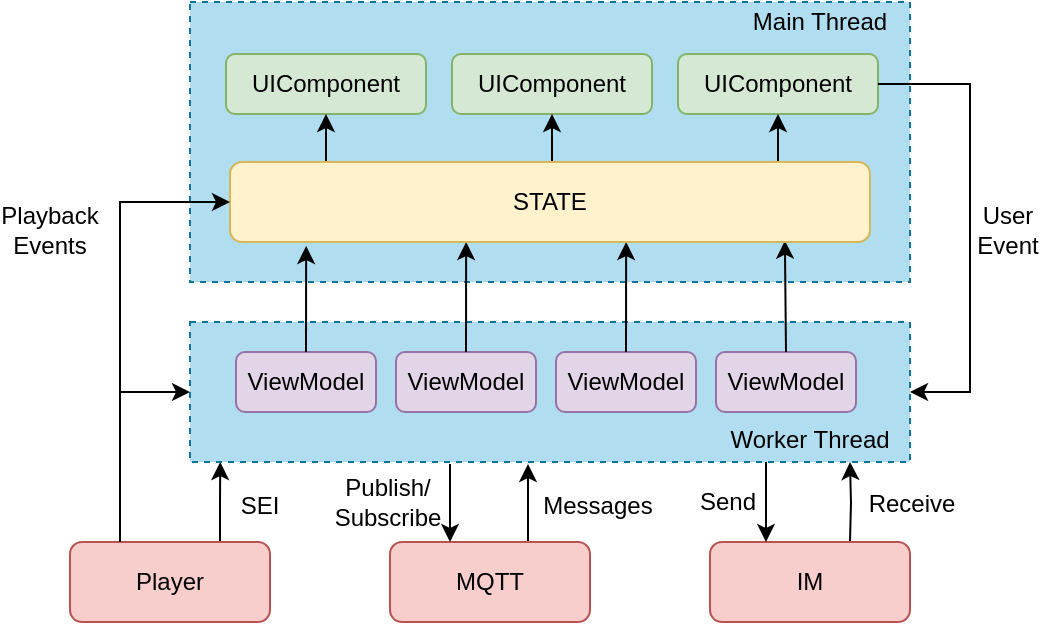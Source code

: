 <mxfile version="10.6.9" type="github"><diagram id="6c-_A07px5_7447ff7yW" name="Page-1"><mxGraphModel dx="754" dy="435" grid="1" gridSize="10" guides="1" tooltips="1" connect="1" arrows="1" fold="1" page="1" pageScale="1" pageWidth="827" pageHeight="1169" math="0" shadow="0"><root><mxCell id="0"/><mxCell id="1" parent="0"/><mxCell id="j_XmaWhDzxSpFSlEuow9-36" style="edgeStyle=orthogonalEdgeStyle;rounded=0;orthogonalLoop=1;jettySize=auto;html=1;exitX=0.75;exitY=0;exitDx=0;exitDy=0;entryX=0.042;entryY=1;entryDx=0;entryDy=0;entryPerimeter=0;" edge="1" parent="1" source="j_XmaWhDzxSpFSlEuow9-1" target="j_XmaWhDzxSpFSlEuow9-4"><mxGeometry relative="1" as="geometry"/></mxCell><mxCell id="j_XmaWhDzxSpFSlEuow9-55" style="edgeStyle=orthogonalEdgeStyle;rounded=0;orthogonalLoop=1;jettySize=auto;html=1;exitX=0.25;exitY=0;exitDx=0;exitDy=0;entryX=0;entryY=0.5;entryDx=0;entryDy=0;fontColor=#B9E0A5;" edge="1" parent="1" source="j_XmaWhDzxSpFSlEuow9-1" target="j_XmaWhDzxSpFSlEuow9-4"><mxGeometry relative="1" as="geometry"/></mxCell><mxCell id="j_XmaWhDzxSpFSlEuow9-1" value="Player" style="rounded=1;whiteSpace=wrap;html=1;fillColor=#f8cecc;strokeColor=#b85450;" vertex="1" parent="1"><mxGeometry x="220" y="310" width="100" height="40" as="geometry"/></mxCell><mxCell id="j_XmaWhDzxSpFSlEuow9-38" style="edgeStyle=orthogonalEdgeStyle;rounded=0;orthogonalLoop=1;jettySize=auto;html=1;exitX=0.5;exitY=0;exitDx=0;exitDy=0;entryX=0.417;entryY=1.019;entryDx=0;entryDy=0;entryPerimeter=0;" edge="1" parent="1"><mxGeometry relative="1" as="geometry"><mxPoint x="449" y="310" as="sourcePoint"/><mxPoint x="449" y="271" as="targetPoint"/></mxGeometry></mxCell><mxCell id="j_XmaWhDzxSpFSlEuow9-2" value="MQTT" style="rounded=1;whiteSpace=wrap;html=1;fillColor=#f8cecc;strokeColor=#b85450;" vertex="1" parent="1"><mxGeometry x="380" y="310" width="100" height="40" as="geometry"/></mxCell><mxCell id="j_XmaWhDzxSpFSlEuow9-39" style="edgeStyle=orthogonalEdgeStyle;rounded=0;orthogonalLoop=1;jettySize=auto;html=1;exitX=0.5;exitY=0;exitDx=0;exitDy=0;entryX=0.5;entryY=1;entryDx=0;entryDy=0;" edge="1" parent="1"><mxGeometry relative="1" as="geometry"><mxPoint x="610" y="310" as="sourcePoint"/><mxPoint x="610" y="270" as="targetPoint"/></mxGeometry></mxCell><mxCell id="j_XmaWhDzxSpFSlEuow9-3" value="IM" style="rounded=1;whiteSpace=wrap;html=1;fillColor=#f8cecc;strokeColor=#b85450;" vertex="1" parent="1"><mxGeometry x="540" y="310" width="100" height="40" as="geometry"/></mxCell><mxCell id="j_XmaWhDzxSpFSlEuow9-4" value="" style="rounded=0;whiteSpace=wrap;html=1;dashed=1;fillColor=#b1ddf0;strokeColor=#10739e;" vertex="1" parent="1"><mxGeometry x="280" y="200" width="360" height="70" as="geometry"/></mxCell><mxCell id="j_XmaWhDzxSpFSlEuow9-5" value="ViewModel" style="rounded=1;whiteSpace=wrap;html=1;fillColor=#e1d5e7;strokeColor=#9673a6;" vertex="1" parent="1"><mxGeometry x="303" y="215" width="70" height="30" as="geometry"/></mxCell><mxCell id="j_XmaWhDzxSpFSlEuow9-7" value="ViewModel" style="rounded=1;whiteSpace=wrap;html=1;fillColor=#e1d5e7;strokeColor=#9673a6;" vertex="1" parent="1"><mxGeometry x="383" y="215" width="70" height="30" as="geometry"/></mxCell><mxCell id="j_XmaWhDzxSpFSlEuow9-8" value="ViewModel" style="rounded=1;whiteSpace=wrap;html=1;fillColor=#e1d5e7;strokeColor=#9673a6;" vertex="1" parent="1"><mxGeometry x="463" y="215" width="70" height="30" as="geometry"/></mxCell><mxCell id="j_XmaWhDzxSpFSlEuow9-9" value="ViewModel" style="rounded=1;whiteSpace=wrap;html=1;fillColor=#e1d5e7;strokeColor=#9673a6;" vertex="1" parent="1"><mxGeometry x="543" y="215" width="70" height="30" as="geometry"/></mxCell><mxCell id="j_XmaWhDzxSpFSlEuow9-12" value="" style="rounded=0;whiteSpace=wrap;html=1;dashed=1;fillColor=#b1ddf0;strokeColor=#10739e;" vertex="1" parent="1"><mxGeometry x="280" y="40" width="360" height="140" as="geometry"/></mxCell><mxCell id="j_XmaWhDzxSpFSlEuow9-14" value="UIComponent" style="rounded=1;whiteSpace=wrap;html=1;fillColor=#d5e8d4;strokeColor=#82b366;" vertex="1" parent="1"><mxGeometry x="298" y="66" width="100" height="30" as="geometry"/></mxCell><mxCell id="j_XmaWhDzxSpFSlEuow9-15" value="UIComponent" style="rounded=1;whiteSpace=wrap;html=1;fillColor=#d5e8d4;strokeColor=#82b366;" vertex="1" parent="1"><mxGeometry x="411" y="66" width="100" height="30" as="geometry"/></mxCell><mxCell id="j_XmaWhDzxSpFSlEuow9-16" value="UIComponent" style="rounded=1;whiteSpace=wrap;html=1;fillColor=#d5e8d4;strokeColor=#82b366;" vertex="1" parent="1"><mxGeometry x="524" y="66" width="100" height="30" as="geometry"/></mxCell><mxCell id="j_XmaWhDzxSpFSlEuow9-17" value="" style="endArrow=classic;html=1;entryX=0.5;entryY=1;entryDx=0;entryDy=0;" edge="1" parent="1" target="j_XmaWhDzxSpFSlEuow9-14"><mxGeometry width="50" height="50" relative="1" as="geometry"><mxPoint x="348" y="133" as="sourcePoint"/><mxPoint x="270" y="370" as="targetPoint"/></mxGeometry></mxCell><mxCell id="j_XmaWhDzxSpFSlEuow9-20" value="" style="endArrow=classic;html=1;exitX=0.5;exitY=0;exitDx=0;exitDy=0;entryX=0.119;entryY=1.05;entryDx=0;entryDy=0;entryPerimeter=0;" edge="1" parent="1" source="j_XmaWhDzxSpFSlEuow9-5" target="j_XmaWhDzxSpFSlEuow9-11"><mxGeometry width="50" height="50" relative="1" as="geometry"><mxPoint x="338" y="209" as="sourcePoint"/><mxPoint x="338" y="174" as="targetPoint"/></mxGeometry></mxCell><mxCell id="j_XmaWhDzxSpFSlEuow9-21" value="" style="endArrow=classic;html=1;exitX=0.5;exitY=0;exitDx=0;exitDy=0;entryX=0.369;entryY=1;entryDx=0;entryDy=0;entryPerimeter=0;" edge="1" parent="1" target="j_XmaWhDzxSpFSlEuow9-11"><mxGeometry width="50" height="50" relative="1" as="geometry"><mxPoint x="418" y="215" as="sourcePoint"/><mxPoint x="418" y="174" as="targetPoint"/></mxGeometry></mxCell><mxCell id="j_XmaWhDzxSpFSlEuow9-22" value="" style="endArrow=classic;html=1;exitX=0.5;exitY=0;exitDx=0;exitDy=0;entryX=0.619;entryY=1;entryDx=0;entryDy=0;entryPerimeter=0;" edge="1" parent="1" target="j_XmaWhDzxSpFSlEuow9-11"><mxGeometry width="50" height="50" relative="1" as="geometry"><mxPoint x="498" y="215" as="sourcePoint"/><mxPoint x="498" y="174" as="targetPoint"/></mxGeometry></mxCell><mxCell id="j_XmaWhDzxSpFSlEuow9-23" value="" style="endArrow=classic;html=1;exitX=0.5;exitY=0;exitDx=0;exitDy=0;entryX=0.867;entryY=0.983;entryDx=0;entryDy=0;entryPerimeter=0;" edge="1" parent="1" target="j_XmaWhDzxSpFSlEuow9-11"><mxGeometry width="50" height="50" relative="1" as="geometry"><mxPoint x="578" y="215" as="sourcePoint"/><mxPoint x="578" y="174" as="targetPoint"/></mxGeometry></mxCell><mxCell id="j_XmaWhDzxSpFSlEuow9-24" value="Main Thread" style="text;html=1;strokeColor=none;fillColor=none;align=center;verticalAlign=middle;whiteSpace=wrap;rounded=0;" vertex="1" parent="1"><mxGeometry x="550" y="40" width="90" height="20" as="geometry"/></mxCell><mxCell id="j_XmaWhDzxSpFSlEuow9-27" style="edgeStyle=orthogonalEdgeStyle;rounded=0;orthogonalLoop=1;jettySize=auto;html=1;exitX=0.5;exitY=0;exitDx=0;exitDy=0;entryX=0.5;entryY=1;entryDx=0;entryDy=0;" edge="1" parent="1" source="j_XmaWhDzxSpFSlEuow9-11" target="j_XmaWhDzxSpFSlEuow9-15"><mxGeometry relative="1" as="geometry"/></mxCell><mxCell id="j_XmaWhDzxSpFSlEuow9-28" value="" style="endArrow=classic;html=1;entryX=0.5;entryY=1;entryDx=0;entryDy=0;" edge="1" parent="1"><mxGeometry width="50" height="50" relative="1" as="geometry"><mxPoint x="574" y="133" as="sourcePoint"/><mxPoint x="574" y="96" as="targetPoint"/></mxGeometry></mxCell><mxCell id="j_XmaWhDzxSpFSlEuow9-29" value="Worker Thread" style="text;html=1;strokeColor=none;fillColor=none;align=center;verticalAlign=middle;whiteSpace=wrap;rounded=0;" vertex="1" parent="1"><mxGeometry x="540" y="249" width="100" height="20" as="geometry"/></mxCell><mxCell id="j_XmaWhDzxSpFSlEuow9-34" value="Playback Events&lt;br&gt;" style="text;html=1;strokeColor=none;fillColor=none;align=center;verticalAlign=middle;whiteSpace=wrap;rounded=0;" vertex="1" parent="1"><mxGeometry x="190" y="144" width="40" height="20" as="geometry"/></mxCell><mxCell id="j_XmaWhDzxSpFSlEuow9-37" value="SEI&lt;br&gt;" style="text;html=1;strokeColor=none;fillColor=none;align=center;verticalAlign=middle;whiteSpace=wrap;rounded=0;" vertex="1" parent="1"><mxGeometry x="295" y="282" width="40" height="20" as="geometry"/></mxCell><mxCell id="j_XmaWhDzxSpFSlEuow9-40" value="Messages" style="text;html=1;strokeColor=none;fillColor=none;align=center;verticalAlign=middle;whiteSpace=wrap;rounded=0;" vertex="1" parent="1"><mxGeometry x="454" y="282" width="60" height="20" as="geometry"/></mxCell><mxCell id="j_XmaWhDzxSpFSlEuow9-41" value="Receive" style="text;html=1;strokeColor=none;fillColor=none;align=center;verticalAlign=middle;whiteSpace=wrap;rounded=0;" vertex="1" parent="1"><mxGeometry x="611" y="281" width="60" height="20" as="geometry"/></mxCell><mxCell id="j_XmaWhDzxSpFSlEuow9-45" value="" style="endArrow=classic;html=1;" edge="1" parent="1"><mxGeometry width="50" height="50" relative="1" as="geometry"><mxPoint x="410" y="271" as="sourcePoint"/><mxPoint x="410" y="310" as="targetPoint"/></mxGeometry></mxCell><mxCell id="j_XmaWhDzxSpFSlEuow9-48" value="Publish/&lt;br&gt;Subscribe&lt;br&gt;" style="text;html=1;strokeColor=none;fillColor=none;align=center;verticalAlign=middle;whiteSpace=wrap;rounded=0;" vertex="1" parent="1"><mxGeometry x="359" y="280" width="40" height="20" as="geometry"/></mxCell><mxCell id="j_XmaWhDzxSpFSlEuow9-49" value="" style="endArrow=classic;html=1;exitX=0.25;exitY=1;exitDx=0;exitDy=0;entryX=0.25;entryY=0;entryDx=0;entryDy=0;" edge="1" parent="1"><mxGeometry width="50" height="50" relative="1" as="geometry"><mxPoint x="568" y="270" as="sourcePoint"/><mxPoint x="568" y="310" as="targetPoint"/></mxGeometry></mxCell><mxCell id="j_XmaWhDzxSpFSlEuow9-50" value="Send" style="text;html=1;strokeColor=none;fillColor=none;align=center;verticalAlign=middle;whiteSpace=wrap;rounded=0;" vertex="1" parent="1"><mxGeometry x="529" y="280" width="40" height="20" as="geometry"/></mxCell><mxCell id="j_XmaWhDzxSpFSlEuow9-52" value="User Event" style="text;html=1;strokeColor=none;fillColor=none;align=center;verticalAlign=middle;whiteSpace=wrap;rounded=0;" vertex="1" parent="1"><mxGeometry x="669" y="144" width="40" height="20" as="geometry"/></mxCell><mxCell id="j_XmaWhDzxSpFSlEuow9-11" value="STATE&lt;br&gt;" style="rounded=1;whiteSpace=wrap;html=1;fillColor=#fff2cc;strokeColor=#d6b656;" vertex="1" parent="1"><mxGeometry x="300" y="120" width="320" height="40" as="geometry"/></mxCell><mxCell id="j_XmaWhDzxSpFSlEuow9-51" style="edgeStyle=orthogonalEdgeStyle;rounded=0;orthogonalLoop=1;jettySize=auto;html=1;exitX=1;exitY=0.5;exitDx=0;exitDy=0;entryX=1;entryY=0.5;entryDx=0;entryDy=0;" edge="1" parent="1" source="j_XmaWhDzxSpFSlEuow9-16" target="j_XmaWhDzxSpFSlEuow9-4"><mxGeometry relative="1" as="geometry"><Array as="points"><mxPoint x="670" y="81"/><mxPoint x="670" y="235"/></Array></mxGeometry></mxCell><mxCell id="j_XmaWhDzxSpFSlEuow9-33" style="edgeStyle=orthogonalEdgeStyle;rounded=0;orthogonalLoop=1;jettySize=auto;html=1;exitX=0.25;exitY=0;exitDx=0;exitDy=0;entryX=0;entryY=0.5;entryDx=0;entryDy=0;" edge="1" parent="1" source="j_XmaWhDzxSpFSlEuow9-1" target="j_XmaWhDzxSpFSlEuow9-11"><mxGeometry relative="1" as="geometry"/></mxCell></root></mxGraphModel></diagram></mxfile>